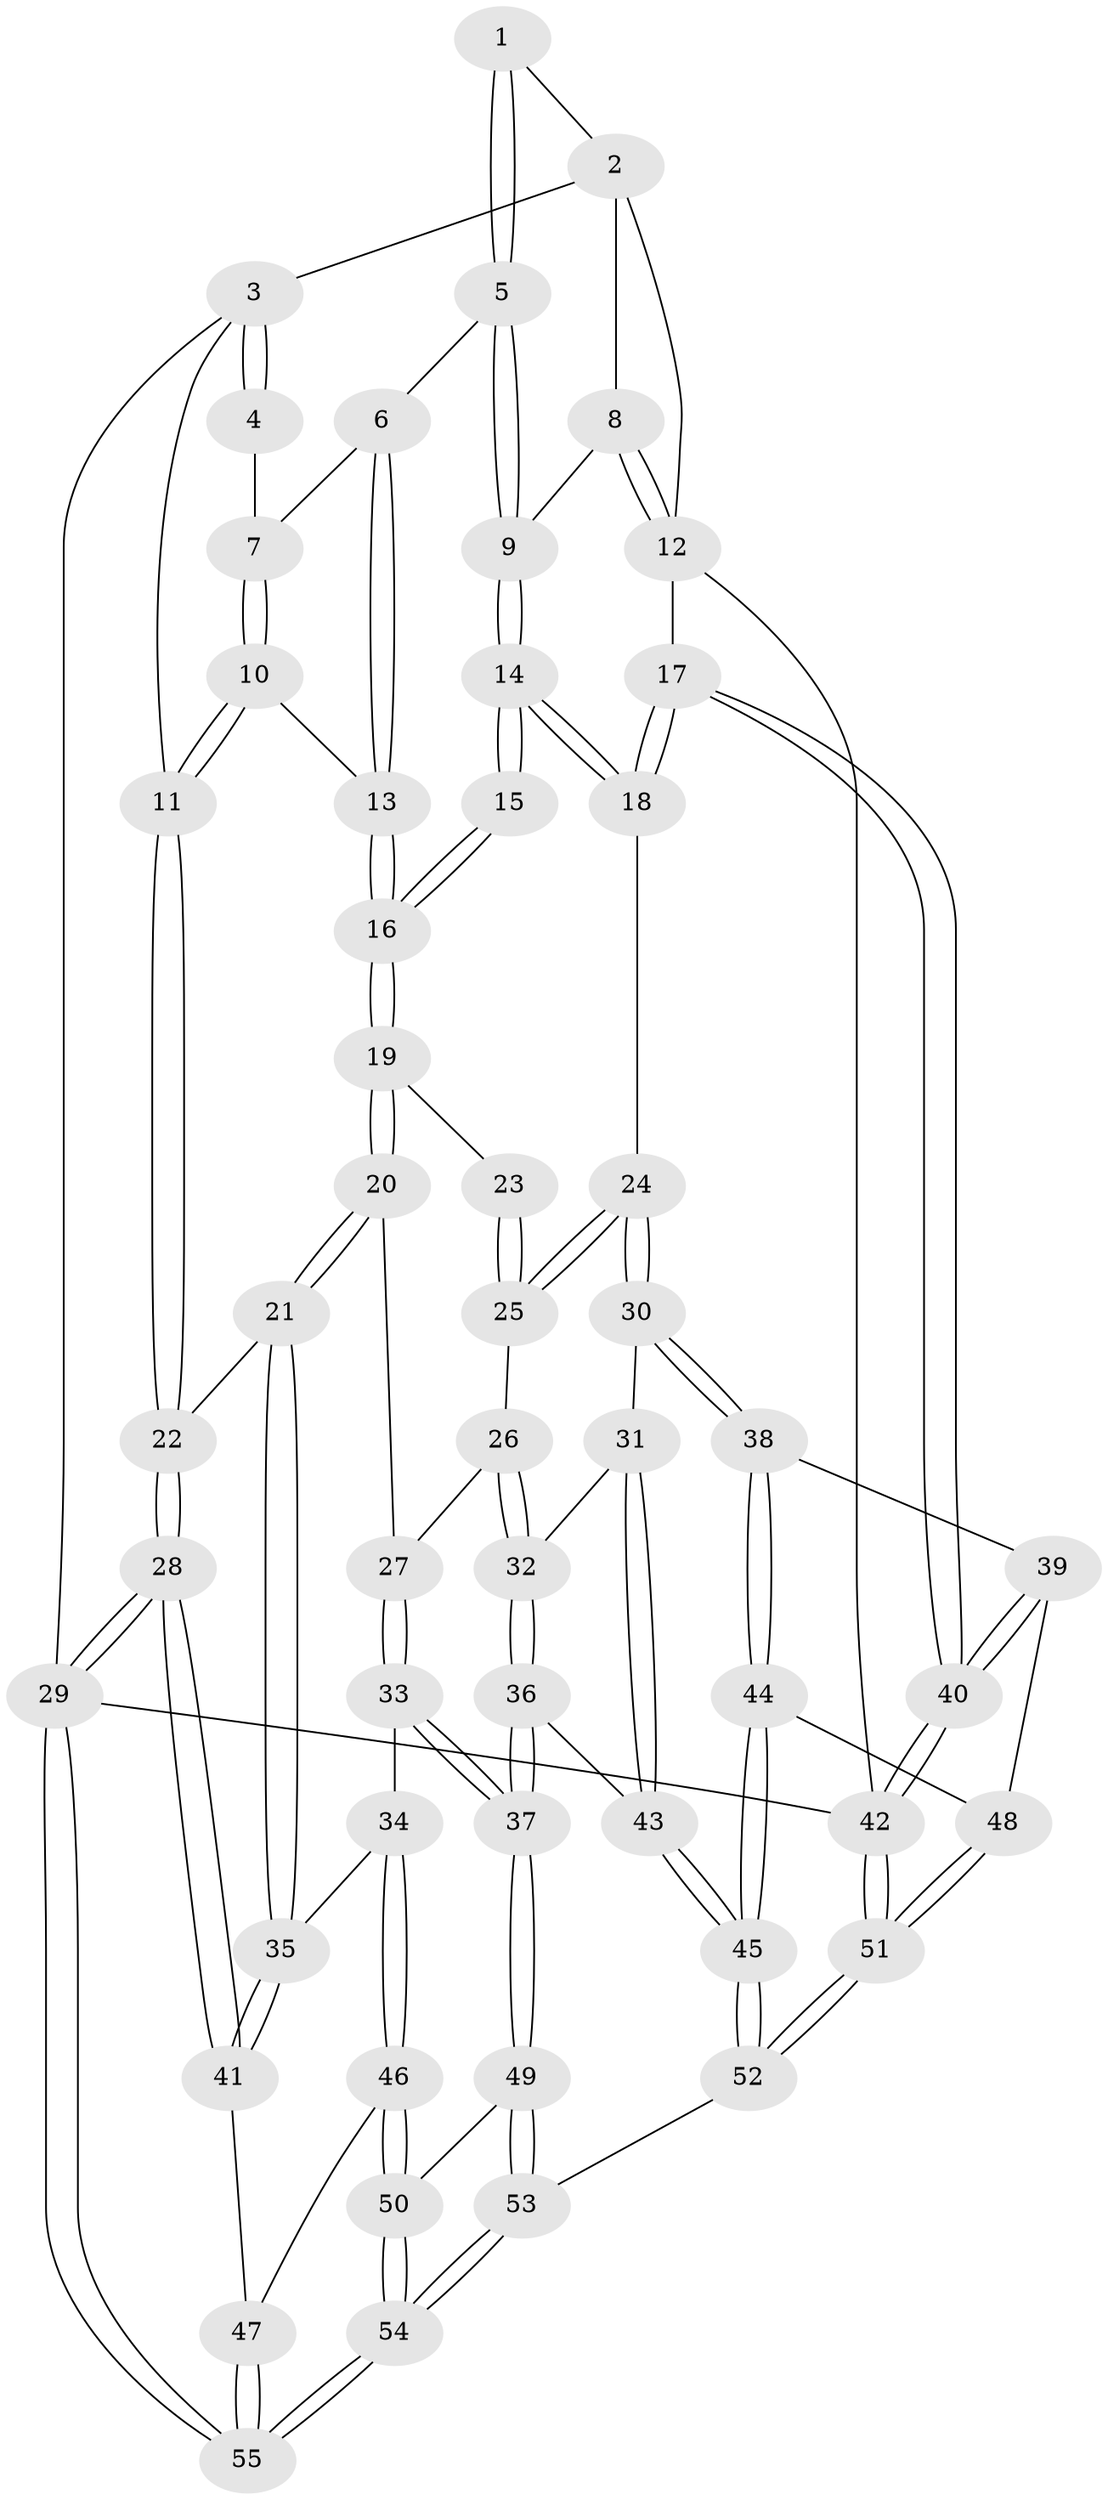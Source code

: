 // Generated by graph-tools (version 1.1) at 2025/16/03/09/25 04:16:59]
// undirected, 55 vertices, 134 edges
graph export_dot {
graph [start="1"]
  node [color=gray90,style=filled];
  1 [pos="+0.6869796902935491+0"];
  2 [pos="+1+0"];
  3 [pos="+0+0"];
  4 [pos="+0.329767194235853+0"];
  5 [pos="+0.6588468396566796+0.24792577868384122"];
  6 [pos="+0.5759686324032628+0.2617817244700963"];
  7 [pos="+0.48415689255582056+0.1640227102159556"];
  8 [pos="+0.8847048146318587+0.2791082705445464"];
  9 [pos="+0.678948381600292+0.26500416853521386"];
  10 [pos="+0+0.04197888297792033"];
  11 [pos="+0+0"];
  12 [pos="+1+0.4257744774354801"];
  13 [pos="+0.43201872986315143+0.33745802897947574"];
  14 [pos="+0.6921143628598533+0.45948938556605046"];
  15 [pos="+0.6050046976362592+0.48593190232333516"];
  16 [pos="+0.4077782512306585+0.4339036153413431"];
  17 [pos="+1+0.4672798907624667"];
  18 [pos="+0.7022315288227489+0.48565739779051703"];
  19 [pos="+0.4007787109081697+0.4537891011954319"];
  20 [pos="+0.3220702671277288+0.5566445598499281"];
  21 [pos="+0.25670424635111366+0.5818301510162013"];
  22 [pos="+0+0.3761931267585346"];
  23 [pos="+0.5319808106018002+0.5297264918149083"];
  24 [pos="+0.709626416943607+0.6043245313895498"];
  25 [pos="+0.5501878043539731+0.5770163408963834"];
  26 [pos="+0.4804272873218583+0.6506214030008808"];
  27 [pos="+0.4503188058652575+0.6448141655226094"];
  28 [pos="+0+0.8702705997412841"];
  29 [pos="+0+1"];
  30 [pos="+0.7226731309560595+0.6376932058705806"];
  31 [pos="+0.6723447546669761+0.6684686951764036"];
  32 [pos="+0.5478717219346494+0.7079470799262194"];
  33 [pos="+0.41041923832175925+0.8265042411774227"];
  34 [pos="+0.26244193124227716+0.7373062567146599"];
  35 [pos="+0.2553434430280163+0.5937890245240524"];
  36 [pos="+0.5219996370946939+0.8302952805897004"];
  37 [pos="+0.44279735792125013+0.8674997508187006"];
  38 [pos="+0.8222948217192312+0.7014950994298625"];
  39 [pos="+0.8659081564090723+0.6982348326263422"];
  40 [pos="+1+0.6449242378841747"];
  41 [pos="+0+0.8601589755672359"];
  42 [pos="+1+1"];
  43 [pos="+0.6073348007163155+0.8556811457297303"];
  44 [pos="+0.7503299720272761+0.8513502306383637"];
  45 [pos="+0.7034184999025643+0.922663321781734"];
  46 [pos="+0.17689771247780578+0.8580147931689136"];
  47 [pos="+0.09569048041045915+0.864359644086026"];
  48 [pos="+0.8846109898324201+0.9061531439572917"];
  49 [pos="+0.43401174215782606+0.899468560788938"];
  50 [pos="+0.22443911301470196+0.9190127171834876"];
  51 [pos="+1+1"];
  52 [pos="+0.7302244763313354+1"];
  53 [pos="+0.47157983822902844+1"];
  54 [pos="+0.28799924742914274+1"];
  55 [pos="+0.2395617081728873+1"];
  1 -- 2;
  1 -- 5;
  1 -- 5;
  2 -- 3;
  2 -- 8;
  2 -- 12;
  3 -- 4;
  3 -- 4;
  3 -- 11;
  3 -- 29;
  4 -- 7;
  5 -- 6;
  5 -- 9;
  5 -- 9;
  6 -- 7;
  6 -- 13;
  6 -- 13;
  7 -- 10;
  7 -- 10;
  8 -- 9;
  8 -- 12;
  8 -- 12;
  9 -- 14;
  9 -- 14;
  10 -- 11;
  10 -- 11;
  10 -- 13;
  11 -- 22;
  11 -- 22;
  12 -- 17;
  12 -- 42;
  13 -- 16;
  13 -- 16;
  14 -- 15;
  14 -- 15;
  14 -- 18;
  14 -- 18;
  15 -- 16;
  15 -- 16;
  16 -- 19;
  16 -- 19;
  17 -- 18;
  17 -- 18;
  17 -- 40;
  17 -- 40;
  18 -- 24;
  19 -- 20;
  19 -- 20;
  19 -- 23;
  20 -- 21;
  20 -- 21;
  20 -- 27;
  21 -- 22;
  21 -- 35;
  21 -- 35;
  22 -- 28;
  22 -- 28;
  23 -- 25;
  23 -- 25;
  24 -- 25;
  24 -- 25;
  24 -- 30;
  24 -- 30;
  25 -- 26;
  26 -- 27;
  26 -- 32;
  26 -- 32;
  27 -- 33;
  27 -- 33;
  28 -- 29;
  28 -- 29;
  28 -- 41;
  28 -- 41;
  29 -- 55;
  29 -- 55;
  29 -- 42;
  30 -- 31;
  30 -- 38;
  30 -- 38;
  31 -- 32;
  31 -- 43;
  31 -- 43;
  32 -- 36;
  32 -- 36;
  33 -- 34;
  33 -- 37;
  33 -- 37;
  34 -- 35;
  34 -- 46;
  34 -- 46;
  35 -- 41;
  35 -- 41;
  36 -- 37;
  36 -- 37;
  36 -- 43;
  37 -- 49;
  37 -- 49;
  38 -- 39;
  38 -- 44;
  38 -- 44;
  39 -- 40;
  39 -- 40;
  39 -- 48;
  40 -- 42;
  40 -- 42;
  41 -- 47;
  42 -- 51;
  42 -- 51;
  43 -- 45;
  43 -- 45;
  44 -- 45;
  44 -- 45;
  44 -- 48;
  45 -- 52;
  45 -- 52;
  46 -- 47;
  46 -- 50;
  46 -- 50;
  47 -- 55;
  47 -- 55;
  48 -- 51;
  48 -- 51;
  49 -- 50;
  49 -- 53;
  49 -- 53;
  50 -- 54;
  50 -- 54;
  51 -- 52;
  51 -- 52;
  52 -- 53;
  53 -- 54;
  53 -- 54;
  54 -- 55;
  54 -- 55;
}

